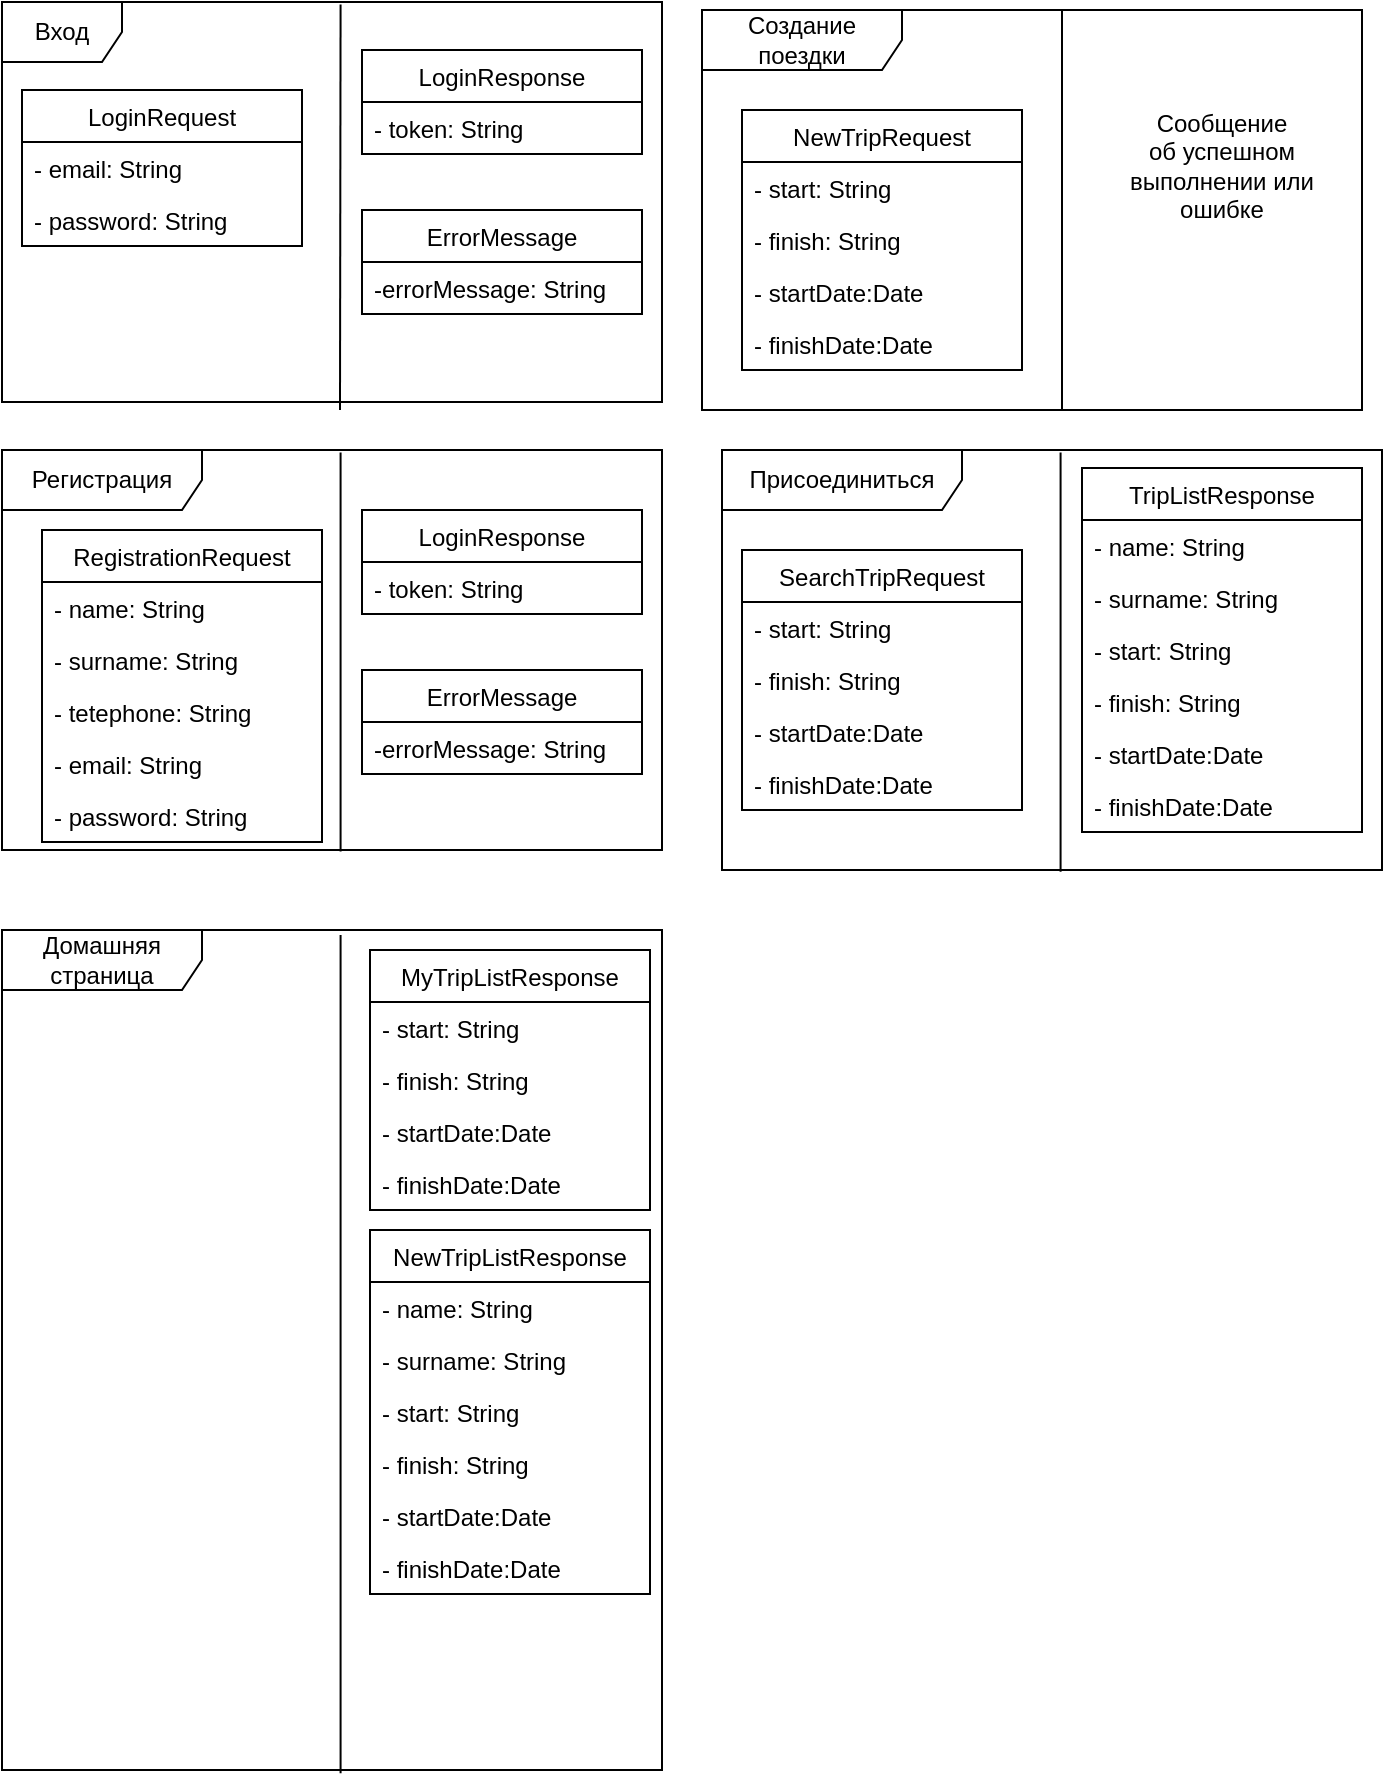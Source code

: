 <mxfile version="16.2.7" type="device"><diagram id="6_J4-B5-7CtFRITqSXn1" name="Page-1"><mxGraphModel dx="548" dy="577" grid="1" gridSize="10" guides="1" tooltips="1" connect="1" arrows="1" fold="1" page="1" pageScale="1" pageWidth="827" pageHeight="1169" math="0" shadow="0"><root><mxCell id="0"/><mxCell id="1" parent="0"/><mxCell id="dPJnrkFF7aUdtKAdIH6B-30" value="Домашняя страница" style="shape=umlFrame;whiteSpace=wrap;html=1;width=100;height=30;" parent="1" vertex="1"><mxGeometry x="90" y="470" width="330" height="420" as="geometry"/></mxCell><mxCell id="dPJnrkFF7aUdtKAdIH6B-59" value="Присоединиться" style="shape=umlFrame;whiteSpace=wrap;html=1;width=120;height=30;" parent="1" vertex="1"><mxGeometry x="450" y="230" width="330" height="210" as="geometry"/></mxCell><mxCell id="dPJnrkFF7aUdtKAdIH6B-51" value="Создание поездки" style="shape=umlFrame;whiteSpace=wrap;html=1;width=100;height=30;" parent="1" vertex="1"><mxGeometry x="440" y="10" width="330" height="200" as="geometry"/></mxCell><mxCell id="dPJnrkFF7aUdtKAdIH6B-20" value="Регистрация" style="shape=umlFrame;whiteSpace=wrap;html=1;width=100;height=30;" parent="1" vertex="1"><mxGeometry x="90" y="230" width="330" height="200" as="geometry"/></mxCell><mxCell id="dPJnrkFF7aUdtKAdIH6B-11" value="Вход" style="shape=umlFrame;whiteSpace=wrap;html=1;" parent="1" vertex="1"><mxGeometry x="90" y="6" width="330" height="200" as="geometry"/></mxCell><mxCell id="dPJnrkFF7aUdtKAdIH6B-1" value="LoginRequest" style="swimlane;fontStyle=0;childLayout=stackLayout;horizontal=1;startSize=26;fillColor=none;horizontalStack=0;resizeParent=1;resizeParentMax=0;resizeLast=0;collapsible=1;marginBottom=0;" parent="1" vertex="1"><mxGeometry x="100" y="50" width="140" height="78" as="geometry"/></mxCell><mxCell id="dPJnrkFF7aUdtKAdIH6B-2" value="- email: String" style="text;strokeColor=none;fillColor=none;align=left;verticalAlign=top;spacingLeft=4;spacingRight=4;overflow=hidden;rotatable=0;points=[[0,0.5],[1,0.5]];portConstraint=eastwest;" parent="dPJnrkFF7aUdtKAdIH6B-1" vertex="1"><mxGeometry y="26" width="140" height="26" as="geometry"/></mxCell><mxCell id="dPJnrkFF7aUdtKAdIH6B-3" value="- password: String" style="text;strokeColor=none;fillColor=none;align=left;verticalAlign=top;spacingLeft=4;spacingRight=4;overflow=hidden;rotatable=0;points=[[0,0.5],[1,0.5]];portConstraint=eastwest;" parent="dPJnrkFF7aUdtKAdIH6B-1" vertex="1"><mxGeometry y="52" width="140" height="26" as="geometry"/></mxCell><mxCell id="dPJnrkFF7aUdtKAdIH6B-5" value="RegistrationRequest" style="swimlane;fontStyle=0;childLayout=stackLayout;horizontal=1;startSize=26;fillColor=none;horizontalStack=0;resizeParent=1;resizeParentMax=0;resizeLast=0;collapsible=1;marginBottom=0;" parent="1" vertex="1"><mxGeometry x="110" y="270" width="140" height="156" as="geometry"/></mxCell><mxCell id="dPJnrkFF7aUdtKAdIH6B-6" value="- name: String" style="text;strokeColor=none;fillColor=none;align=left;verticalAlign=top;spacingLeft=4;spacingRight=4;overflow=hidden;rotatable=0;points=[[0,0.5],[1,0.5]];portConstraint=eastwest;" parent="dPJnrkFF7aUdtKAdIH6B-5" vertex="1"><mxGeometry y="26" width="140" height="26" as="geometry"/></mxCell><mxCell id="dPJnrkFF7aUdtKAdIH6B-7" value="- surname: String" style="text;strokeColor=none;fillColor=none;align=left;verticalAlign=top;spacingLeft=4;spacingRight=4;overflow=hidden;rotatable=0;points=[[0,0.5],[1,0.5]];portConstraint=eastwest;" parent="dPJnrkFF7aUdtKAdIH6B-5" vertex="1"><mxGeometry y="52" width="140" height="26" as="geometry"/></mxCell><mxCell id="dPJnrkFF7aUdtKAdIH6B-8" value="- tetephone: String" style="text;strokeColor=none;fillColor=none;align=left;verticalAlign=top;spacingLeft=4;spacingRight=4;overflow=hidden;rotatable=0;points=[[0,0.5],[1,0.5]];portConstraint=eastwest;" parent="dPJnrkFF7aUdtKAdIH6B-5" vertex="1"><mxGeometry y="78" width="140" height="26" as="geometry"/></mxCell><mxCell id="dPJnrkFF7aUdtKAdIH6B-9" value="- email: String" style="text;strokeColor=none;fillColor=none;align=left;verticalAlign=top;spacingLeft=4;spacingRight=4;overflow=hidden;rotatable=0;points=[[0,0.5],[1,0.5]];portConstraint=eastwest;" parent="dPJnrkFF7aUdtKAdIH6B-5" vertex="1"><mxGeometry y="104" width="140" height="26" as="geometry"/></mxCell><mxCell id="dPJnrkFF7aUdtKAdIH6B-10" value="- password: String" style="text;strokeColor=none;fillColor=none;align=left;verticalAlign=top;spacingLeft=4;spacingRight=4;overflow=hidden;rotatable=0;points=[[0,0.5],[1,0.5]];portConstraint=eastwest;" parent="dPJnrkFF7aUdtKAdIH6B-5" vertex="1"><mxGeometry y="130" width="140" height="26" as="geometry"/></mxCell><mxCell id="dPJnrkFF7aUdtKAdIH6B-15" value="" style="endArrow=none;html=1;rounded=0;entryX=0.513;entryY=0.006;entryDx=0;entryDy=0;entryPerimeter=0;" parent="1" target="dPJnrkFF7aUdtKAdIH6B-11" edge="1"><mxGeometry width="50" height="50" relative="1" as="geometry"><mxPoint x="259" y="210" as="sourcePoint"/><mxPoint x="300" y="270" as="targetPoint"/></mxGeometry></mxCell><mxCell id="dPJnrkFF7aUdtKAdIH6B-21" value="" style="endArrow=none;html=1;rounded=0;entryX=0.513;entryY=0.006;entryDx=0;entryDy=0;entryPerimeter=0;exitX=0.513;exitY=1.004;exitDx=0;exitDy=0;exitPerimeter=0;" parent="1" source="dPJnrkFF7aUdtKAdIH6B-20" target="dPJnrkFF7aUdtKAdIH6B-20" edge="1"><mxGeometry width="50" height="50" relative="1" as="geometry"><mxPoint x="259" y="440" as="sourcePoint"/><mxPoint x="360" y="504" as="targetPoint"/></mxGeometry></mxCell><mxCell id="dPJnrkFF7aUdtKAdIH6B-24" value="MyTripListResponse" style="swimlane;fontStyle=0;childLayout=stackLayout;horizontal=1;startSize=26;fillColor=none;horizontalStack=0;resizeParent=1;resizeParentMax=0;resizeLast=0;collapsible=1;marginBottom=0;" parent="1" vertex="1"><mxGeometry x="274" y="480" width="140" height="130" as="geometry"/></mxCell><mxCell id="dPJnrkFF7aUdtKAdIH6B-25" value="- start: String" style="text;strokeColor=none;fillColor=none;align=left;verticalAlign=top;spacingLeft=4;spacingRight=4;overflow=hidden;rotatable=0;points=[[0,0.5],[1,0.5]];portConstraint=eastwest;" parent="dPJnrkFF7aUdtKAdIH6B-24" vertex="1"><mxGeometry y="26" width="140" height="26" as="geometry"/></mxCell><mxCell id="dPJnrkFF7aUdtKAdIH6B-26" value="- finish: String" style="text;strokeColor=none;fillColor=none;align=left;verticalAlign=top;spacingLeft=4;spacingRight=4;overflow=hidden;rotatable=0;points=[[0,0.5],[1,0.5]];portConstraint=eastwest;" parent="dPJnrkFF7aUdtKAdIH6B-24" vertex="1"><mxGeometry y="52" width="140" height="26" as="geometry"/></mxCell><mxCell id="dPJnrkFF7aUdtKAdIH6B-27" value="- startDate:Date" style="text;strokeColor=none;fillColor=none;align=left;verticalAlign=top;spacingLeft=4;spacingRight=4;overflow=hidden;rotatable=0;points=[[0,0.5],[1,0.5]];portConstraint=eastwest;" parent="dPJnrkFF7aUdtKAdIH6B-24" vertex="1"><mxGeometry y="78" width="140" height="26" as="geometry"/></mxCell><mxCell id="dPJnrkFF7aUdtKAdIH6B-28" value="- finishDate:Date" style="text;strokeColor=none;fillColor=none;align=left;verticalAlign=top;spacingLeft=4;spacingRight=4;overflow=hidden;rotatable=0;points=[[0,0.5],[1,0.5]];portConstraint=eastwest;" parent="dPJnrkFF7aUdtKAdIH6B-24" vertex="1"><mxGeometry y="104" width="140" height="26" as="geometry"/></mxCell><mxCell id="dPJnrkFF7aUdtKAdIH6B-31" value="" style="endArrow=none;html=1;rounded=0;entryX=0.513;entryY=0.006;entryDx=0;entryDy=0;entryPerimeter=0;exitX=0.513;exitY=1.004;exitDx=0;exitDy=0;exitPerimeter=0;" parent="1" source="dPJnrkFF7aUdtKAdIH6B-30" target="dPJnrkFF7aUdtKAdIH6B-30" edge="1"><mxGeometry width="50" height="50" relative="1" as="geometry"><mxPoint x="259" y="904" as="sourcePoint"/><mxPoint x="360" y="968" as="targetPoint"/></mxGeometry></mxCell><mxCell id="dPJnrkFF7aUdtKAdIH6B-33" value="NewTripRequest" style="swimlane;fontStyle=0;childLayout=stackLayout;horizontal=1;startSize=26;fillColor=none;horizontalStack=0;resizeParent=1;resizeParentMax=0;resizeLast=0;collapsible=1;marginBottom=0;" parent="1" vertex="1"><mxGeometry x="460" y="60" width="140" height="130" as="geometry"/></mxCell><mxCell id="dPJnrkFF7aUdtKAdIH6B-34" value="- start: String" style="text;strokeColor=none;fillColor=none;align=left;verticalAlign=top;spacingLeft=4;spacingRight=4;overflow=hidden;rotatable=0;points=[[0,0.5],[1,0.5]];portConstraint=eastwest;" parent="dPJnrkFF7aUdtKAdIH6B-33" vertex="1"><mxGeometry y="26" width="140" height="26" as="geometry"/></mxCell><mxCell id="dPJnrkFF7aUdtKAdIH6B-35" value="- finish: String" style="text;strokeColor=none;fillColor=none;align=left;verticalAlign=top;spacingLeft=4;spacingRight=4;overflow=hidden;rotatable=0;points=[[0,0.5],[1,0.5]];portConstraint=eastwest;" parent="dPJnrkFF7aUdtKAdIH6B-33" vertex="1"><mxGeometry y="52" width="140" height="26" as="geometry"/></mxCell><mxCell id="dPJnrkFF7aUdtKAdIH6B-36" value="- startDate:Date" style="text;strokeColor=none;fillColor=none;align=left;verticalAlign=top;spacingLeft=4;spacingRight=4;overflow=hidden;rotatable=0;points=[[0,0.5],[1,0.5]];portConstraint=eastwest;" parent="dPJnrkFF7aUdtKAdIH6B-33" vertex="1"><mxGeometry y="78" width="140" height="26" as="geometry"/></mxCell><mxCell id="dPJnrkFF7aUdtKAdIH6B-37" value="- finishDate:Date" style="text;strokeColor=none;fillColor=none;align=left;verticalAlign=top;spacingLeft=4;spacingRight=4;overflow=hidden;rotatable=0;points=[[0,0.5],[1,0.5]];portConstraint=eastwest;" parent="dPJnrkFF7aUdtKAdIH6B-33" vertex="1"><mxGeometry y="104" width="140" height="26" as="geometry"/></mxCell><mxCell id="dPJnrkFF7aUdtKAdIH6B-38" value="NewTripListResponse" style="swimlane;fontStyle=0;childLayout=stackLayout;horizontal=1;startSize=26;fillColor=none;horizontalStack=0;resizeParent=1;resizeParentMax=0;resizeLast=0;collapsible=1;marginBottom=0;" parent="1" vertex="1"><mxGeometry x="274" y="620" width="140" height="182" as="geometry"/></mxCell><mxCell id="dPJnrkFF7aUdtKAdIH6B-43" value="- name: String" style="text;strokeColor=none;fillColor=none;align=left;verticalAlign=top;spacingLeft=4;spacingRight=4;overflow=hidden;rotatable=0;points=[[0,0.5],[1,0.5]];portConstraint=eastwest;" parent="dPJnrkFF7aUdtKAdIH6B-38" vertex="1"><mxGeometry y="26" width="140" height="26" as="geometry"/></mxCell><mxCell id="dPJnrkFF7aUdtKAdIH6B-44" value="- surname: String" style="text;strokeColor=none;fillColor=none;align=left;verticalAlign=top;spacingLeft=4;spacingRight=4;overflow=hidden;rotatable=0;points=[[0,0.5],[1,0.5]];portConstraint=eastwest;" parent="dPJnrkFF7aUdtKAdIH6B-38" vertex="1"><mxGeometry y="52" width="140" height="26" as="geometry"/></mxCell><mxCell id="dPJnrkFF7aUdtKAdIH6B-39" value="- start: String" style="text;strokeColor=none;fillColor=none;align=left;verticalAlign=top;spacingLeft=4;spacingRight=4;overflow=hidden;rotatable=0;points=[[0,0.5],[1,0.5]];portConstraint=eastwest;" parent="dPJnrkFF7aUdtKAdIH6B-38" vertex="1"><mxGeometry y="78" width="140" height="26" as="geometry"/></mxCell><mxCell id="dPJnrkFF7aUdtKAdIH6B-40" value="- finish: String" style="text;strokeColor=none;fillColor=none;align=left;verticalAlign=top;spacingLeft=4;spacingRight=4;overflow=hidden;rotatable=0;points=[[0,0.5],[1,0.5]];portConstraint=eastwest;" parent="dPJnrkFF7aUdtKAdIH6B-38" vertex="1"><mxGeometry y="104" width="140" height="26" as="geometry"/></mxCell><mxCell id="dPJnrkFF7aUdtKAdIH6B-41" value="- startDate:Date" style="text;strokeColor=none;fillColor=none;align=left;verticalAlign=top;spacingLeft=4;spacingRight=4;overflow=hidden;rotatable=0;points=[[0,0.5],[1,0.5]];portConstraint=eastwest;" parent="dPJnrkFF7aUdtKAdIH6B-38" vertex="1"><mxGeometry y="130" width="140" height="26" as="geometry"/></mxCell><mxCell id="dPJnrkFF7aUdtKAdIH6B-42" value="- finishDate:Date" style="text;strokeColor=none;fillColor=none;align=left;verticalAlign=top;spacingLeft=4;spacingRight=4;overflow=hidden;rotatable=0;points=[[0,0.5],[1,0.5]];portConstraint=eastwest;" parent="dPJnrkFF7aUdtKAdIH6B-38" vertex="1"><mxGeometry y="156" width="140" height="26" as="geometry"/></mxCell><mxCell id="dPJnrkFF7aUdtKAdIH6B-52" value="" style="endArrow=none;html=1;rounded=0;entryX=0.513;entryY=0.006;entryDx=0;entryDy=0;entryPerimeter=0;exitX=0.513;exitY=1.004;exitDx=0;exitDy=0;exitPerimeter=0;" parent="1" edge="1"><mxGeometry width="50" height="50" relative="1" as="geometry"><mxPoint x="620" y="210.0" as="sourcePoint"/><mxPoint x="620" y="10.4" as="targetPoint"/></mxGeometry></mxCell><mxCell id="dPJnrkFF7aUdtKAdIH6B-53" value="Сообщение&lt;br&gt;об успешном выполнении или ошибке" style="text;html=1;strokeColor=none;fillColor=none;align=center;verticalAlign=middle;whiteSpace=wrap;rounded=0;" parent="1" vertex="1"><mxGeometry x="640" y="48" width="120" height="80" as="geometry"/></mxCell><mxCell id="dPJnrkFF7aUdtKAdIH6B-54" value="SearchTripRequest" style="swimlane;fontStyle=0;childLayout=stackLayout;horizontal=1;startSize=26;fillColor=none;horizontalStack=0;resizeParent=1;resizeParentMax=0;resizeLast=0;collapsible=1;marginBottom=0;" parent="1" vertex="1"><mxGeometry x="460" y="280" width="140" height="130" as="geometry"/></mxCell><mxCell id="dPJnrkFF7aUdtKAdIH6B-55" value="- start: String" style="text;strokeColor=none;fillColor=none;align=left;verticalAlign=top;spacingLeft=4;spacingRight=4;overflow=hidden;rotatable=0;points=[[0,0.5],[1,0.5]];portConstraint=eastwest;" parent="dPJnrkFF7aUdtKAdIH6B-54" vertex="1"><mxGeometry y="26" width="140" height="26" as="geometry"/></mxCell><mxCell id="dPJnrkFF7aUdtKAdIH6B-56" value="- finish: String" style="text;strokeColor=none;fillColor=none;align=left;verticalAlign=top;spacingLeft=4;spacingRight=4;overflow=hidden;rotatable=0;points=[[0,0.5],[1,0.5]];portConstraint=eastwest;" parent="dPJnrkFF7aUdtKAdIH6B-54" vertex="1"><mxGeometry y="52" width="140" height="26" as="geometry"/></mxCell><mxCell id="dPJnrkFF7aUdtKAdIH6B-57" value="- startDate:Date" style="text;strokeColor=none;fillColor=none;align=left;verticalAlign=top;spacingLeft=4;spacingRight=4;overflow=hidden;rotatable=0;points=[[0,0.5],[1,0.5]];portConstraint=eastwest;" parent="dPJnrkFF7aUdtKAdIH6B-54" vertex="1"><mxGeometry y="78" width="140" height="26" as="geometry"/></mxCell><mxCell id="dPJnrkFF7aUdtKAdIH6B-58" value="- finishDate:Date" style="text;strokeColor=none;fillColor=none;align=left;verticalAlign=top;spacingLeft=4;spacingRight=4;overflow=hidden;rotatable=0;points=[[0,0.5],[1,0.5]];portConstraint=eastwest;" parent="dPJnrkFF7aUdtKAdIH6B-54" vertex="1"><mxGeometry y="104" width="140" height="26" as="geometry"/></mxCell><mxCell id="dPJnrkFF7aUdtKAdIH6B-60" value="" style="endArrow=none;html=1;rounded=0;entryX=0.513;entryY=0.006;entryDx=0;entryDy=0;entryPerimeter=0;exitX=0.513;exitY=1.004;exitDx=0;exitDy=0;exitPerimeter=0;" parent="1" source="dPJnrkFF7aUdtKAdIH6B-59" target="dPJnrkFF7aUdtKAdIH6B-59" edge="1"><mxGeometry width="50" height="50" relative="1" as="geometry"><mxPoint x="609" y="674" as="sourcePoint"/><mxPoint x="710" y="738" as="targetPoint"/></mxGeometry></mxCell><mxCell id="dPJnrkFF7aUdtKAdIH6B-61" value="TripListResponse" style="swimlane;fontStyle=0;childLayout=stackLayout;horizontal=1;startSize=26;fillColor=none;horizontalStack=0;resizeParent=1;resizeParentMax=0;resizeLast=0;collapsible=1;marginBottom=0;" parent="1" vertex="1"><mxGeometry x="630" y="239" width="140" height="182" as="geometry"/></mxCell><mxCell id="dPJnrkFF7aUdtKAdIH6B-62" value="- name: String" style="text;strokeColor=none;fillColor=none;align=left;verticalAlign=top;spacingLeft=4;spacingRight=4;overflow=hidden;rotatable=0;points=[[0,0.5],[1,0.5]];portConstraint=eastwest;" parent="dPJnrkFF7aUdtKAdIH6B-61" vertex="1"><mxGeometry y="26" width="140" height="26" as="geometry"/></mxCell><mxCell id="dPJnrkFF7aUdtKAdIH6B-63" value="- surname: String" style="text;strokeColor=none;fillColor=none;align=left;verticalAlign=top;spacingLeft=4;spacingRight=4;overflow=hidden;rotatable=0;points=[[0,0.5],[1,0.5]];portConstraint=eastwest;" parent="dPJnrkFF7aUdtKAdIH6B-61" vertex="1"><mxGeometry y="52" width="140" height="26" as="geometry"/></mxCell><mxCell id="dPJnrkFF7aUdtKAdIH6B-64" value="- start: String" style="text;strokeColor=none;fillColor=none;align=left;verticalAlign=top;spacingLeft=4;spacingRight=4;overflow=hidden;rotatable=0;points=[[0,0.5],[1,0.5]];portConstraint=eastwest;" parent="dPJnrkFF7aUdtKAdIH6B-61" vertex="1"><mxGeometry y="78" width="140" height="26" as="geometry"/></mxCell><mxCell id="dPJnrkFF7aUdtKAdIH6B-65" value="- finish: String" style="text;strokeColor=none;fillColor=none;align=left;verticalAlign=top;spacingLeft=4;spacingRight=4;overflow=hidden;rotatable=0;points=[[0,0.5],[1,0.5]];portConstraint=eastwest;" parent="dPJnrkFF7aUdtKAdIH6B-61" vertex="1"><mxGeometry y="104" width="140" height="26" as="geometry"/></mxCell><mxCell id="dPJnrkFF7aUdtKAdIH6B-66" value="- startDate:Date" style="text;strokeColor=none;fillColor=none;align=left;verticalAlign=top;spacingLeft=4;spacingRight=4;overflow=hidden;rotatable=0;points=[[0,0.5],[1,0.5]];portConstraint=eastwest;" parent="dPJnrkFF7aUdtKAdIH6B-61" vertex="1"><mxGeometry y="130" width="140" height="26" as="geometry"/></mxCell><mxCell id="dPJnrkFF7aUdtKAdIH6B-67" value="- finishDate:Date" style="text;strokeColor=none;fillColor=none;align=left;verticalAlign=top;spacingLeft=4;spacingRight=4;overflow=hidden;rotatable=0;points=[[0,0.5],[1,0.5]];portConstraint=eastwest;" parent="dPJnrkFF7aUdtKAdIH6B-61" vertex="1"><mxGeometry y="156" width="140" height="26" as="geometry"/></mxCell><mxCell id="slfZcc6j-8D3YFRen-As-1" value="LoginResponse" style="swimlane;fontStyle=0;childLayout=stackLayout;horizontal=1;startSize=26;fillColor=none;horizontalStack=0;resizeParent=1;resizeParentMax=0;resizeLast=0;collapsible=1;marginBottom=0;" parent="1" vertex="1"><mxGeometry x="270" y="30" width="140" height="52" as="geometry"/></mxCell><mxCell id="slfZcc6j-8D3YFRen-As-2" value="- token: String" style="text;strokeColor=none;fillColor=none;align=left;verticalAlign=top;spacingLeft=4;spacingRight=4;overflow=hidden;rotatable=0;points=[[0,0.5],[1,0.5]];portConstraint=eastwest;" parent="slfZcc6j-8D3YFRen-As-1" vertex="1"><mxGeometry y="26" width="140" height="26" as="geometry"/></mxCell><mxCell id="slfZcc6j-8D3YFRen-As-4" value="ErrorMessage" style="swimlane;fontStyle=0;childLayout=stackLayout;horizontal=1;startSize=26;fillColor=none;horizontalStack=0;resizeParent=1;resizeParentMax=0;resizeLast=0;collapsible=1;marginBottom=0;" parent="1" vertex="1"><mxGeometry x="270" y="110" width="140" height="52" as="geometry"/></mxCell><mxCell id="slfZcc6j-8D3YFRen-As-5" value="-errorMessage: String" style="text;strokeColor=none;fillColor=none;align=left;verticalAlign=top;spacingLeft=4;spacingRight=4;overflow=hidden;rotatable=0;points=[[0,0.5],[1,0.5]];portConstraint=eastwest;" parent="slfZcc6j-8D3YFRen-As-4" vertex="1"><mxGeometry y="26" width="140" height="26" as="geometry"/></mxCell><mxCell id="slfZcc6j-8D3YFRen-As-6" value="LoginResponse" style="swimlane;fontStyle=0;childLayout=stackLayout;horizontal=1;startSize=26;fillColor=none;horizontalStack=0;resizeParent=1;resizeParentMax=0;resizeLast=0;collapsible=1;marginBottom=0;" parent="1" vertex="1"><mxGeometry x="270" y="260" width="140" height="52" as="geometry"/></mxCell><mxCell id="slfZcc6j-8D3YFRen-As-7" value="- token: String" style="text;strokeColor=none;fillColor=none;align=left;verticalAlign=top;spacingLeft=4;spacingRight=4;overflow=hidden;rotatable=0;points=[[0,0.5],[1,0.5]];portConstraint=eastwest;" parent="slfZcc6j-8D3YFRen-As-6" vertex="1"><mxGeometry y="26" width="140" height="26" as="geometry"/></mxCell><mxCell id="slfZcc6j-8D3YFRen-As-8" value="ErrorMessage" style="swimlane;fontStyle=0;childLayout=stackLayout;horizontal=1;startSize=26;fillColor=none;horizontalStack=0;resizeParent=1;resizeParentMax=0;resizeLast=0;collapsible=1;marginBottom=0;" parent="1" vertex="1"><mxGeometry x="270" y="340" width="140" height="52" as="geometry"/></mxCell><mxCell id="slfZcc6j-8D3YFRen-As-9" value="-errorMessage: String" style="text;strokeColor=none;fillColor=none;align=left;verticalAlign=top;spacingLeft=4;spacingRight=4;overflow=hidden;rotatable=0;points=[[0,0.5],[1,0.5]];portConstraint=eastwest;" parent="slfZcc6j-8D3YFRen-As-8" vertex="1"><mxGeometry y="26" width="140" height="26" as="geometry"/></mxCell></root></mxGraphModel></diagram></mxfile>